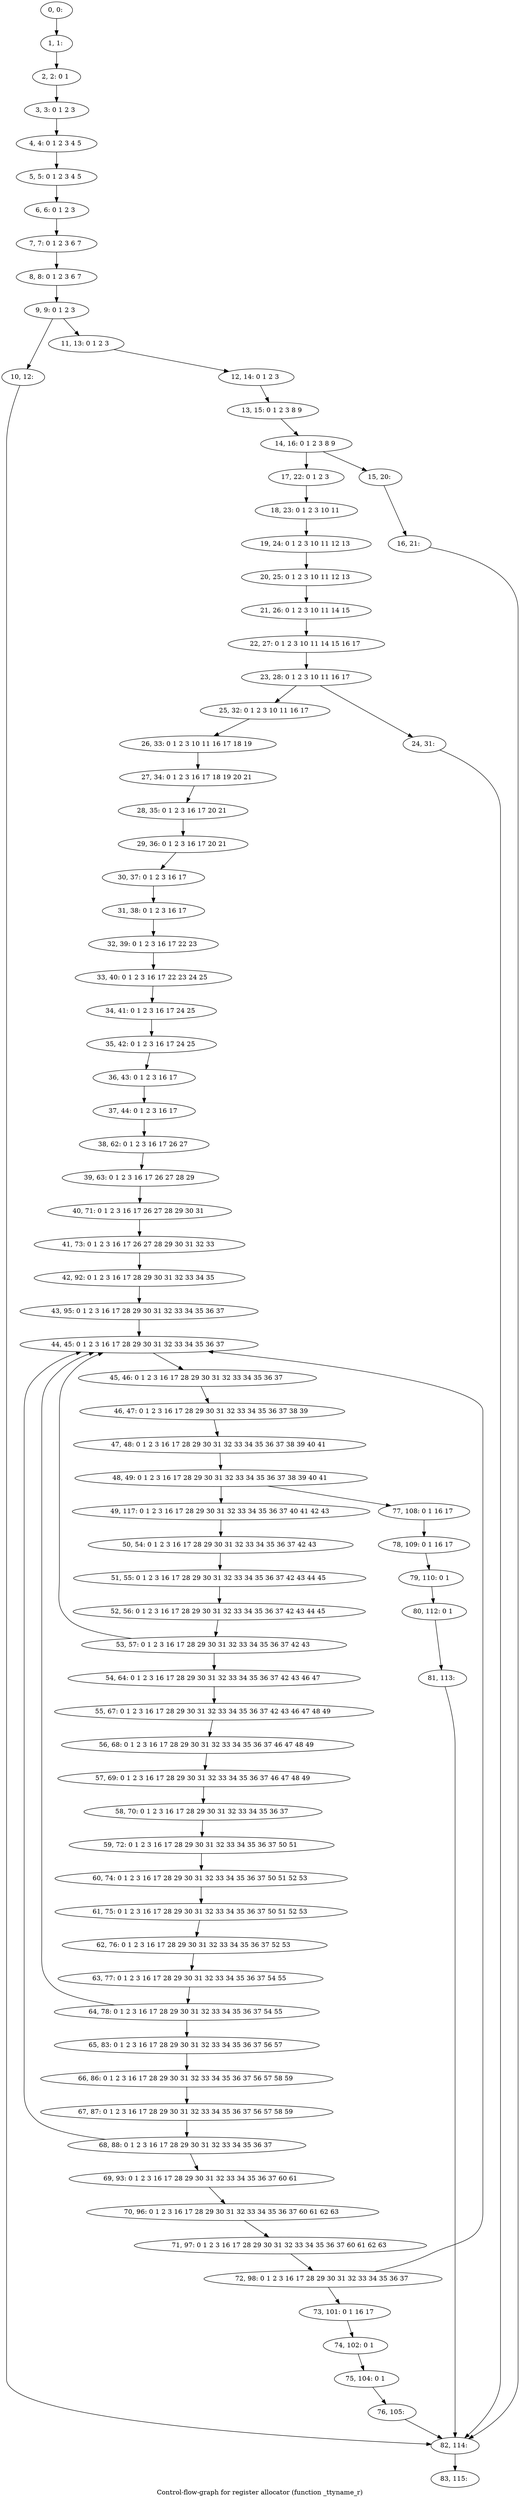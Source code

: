 digraph G {
graph [label="Control-flow-graph for register allocator (function _ttyname_r)"]
0[label="0, 0: "];
1[label="1, 1: "];
2[label="2, 2: 0 1 "];
3[label="3, 3: 0 1 2 3 "];
4[label="4, 4: 0 1 2 3 4 5 "];
5[label="5, 5: 0 1 2 3 4 5 "];
6[label="6, 6: 0 1 2 3 "];
7[label="7, 7: 0 1 2 3 6 7 "];
8[label="8, 8: 0 1 2 3 6 7 "];
9[label="9, 9: 0 1 2 3 "];
10[label="10, 12: "];
11[label="11, 13: 0 1 2 3 "];
12[label="12, 14: 0 1 2 3 "];
13[label="13, 15: 0 1 2 3 8 9 "];
14[label="14, 16: 0 1 2 3 8 9 "];
15[label="15, 20: "];
16[label="16, 21: "];
17[label="17, 22: 0 1 2 3 "];
18[label="18, 23: 0 1 2 3 10 11 "];
19[label="19, 24: 0 1 2 3 10 11 12 13 "];
20[label="20, 25: 0 1 2 3 10 11 12 13 "];
21[label="21, 26: 0 1 2 3 10 11 14 15 "];
22[label="22, 27: 0 1 2 3 10 11 14 15 16 17 "];
23[label="23, 28: 0 1 2 3 10 11 16 17 "];
24[label="24, 31: "];
25[label="25, 32: 0 1 2 3 10 11 16 17 "];
26[label="26, 33: 0 1 2 3 10 11 16 17 18 19 "];
27[label="27, 34: 0 1 2 3 16 17 18 19 20 21 "];
28[label="28, 35: 0 1 2 3 16 17 20 21 "];
29[label="29, 36: 0 1 2 3 16 17 20 21 "];
30[label="30, 37: 0 1 2 3 16 17 "];
31[label="31, 38: 0 1 2 3 16 17 "];
32[label="32, 39: 0 1 2 3 16 17 22 23 "];
33[label="33, 40: 0 1 2 3 16 17 22 23 24 25 "];
34[label="34, 41: 0 1 2 3 16 17 24 25 "];
35[label="35, 42: 0 1 2 3 16 17 24 25 "];
36[label="36, 43: 0 1 2 3 16 17 "];
37[label="37, 44: 0 1 2 3 16 17 "];
38[label="38, 62: 0 1 2 3 16 17 26 27 "];
39[label="39, 63: 0 1 2 3 16 17 26 27 28 29 "];
40[label="40, 71: 0 1 2 3 16 17 26 27 28 29 30 31 "];
41[label="41, 73: 0 1 2 3 16 17 26 27 28 29 30 31 32 33 "];
42[label="42, 92: 0 1 2 3 16 17 28 29 30 31 32 33 34 35 "];
43[label="43, 95: 0 1 2 3 16 17 28 29 30 31 32 33 34 35 36 37 "];
44[label="44, 45: 0 1 2 3 16 17 28 29 30 31 32 33 34 35 36 37 "];
45[label="45, 46: 0 1 2 3 16 17 28 29 30 31 32 33 34 35 36 37 "];
46[label="46, 47: 0 1 2 3 16 17 28 29 30 31 32 33 34 35 36 37 38 39 "];
47[label="47, 48: 0 1 2 3 16 17 28 29 30 31 32 33 34 35 36 37 38 39 40 41 "];
48[label="48, 49: 0 1 2 3 16 17 28 29 30 31 32 33 34 35 36 37 38 39 40 41 "];
49[label="49, 117: 0 1 2 3 16 17 28 29 30 31 32 33 34 35 36 37 40 41 42 43 "];
50[label="50, 54: 0 1 2 3 16 17 28 29 30 31 32 33 34 35 36 37 42 43 "];
51[label="51, 55: 0 1 2 3 16 17 28 29 30 31 32 33 34 35 36 37 42 43 44 45 "];
52[label="52, 56: 0 1 2 3 16 17 28 29 30 31 32 33 34 35 36 37 42 43 44 45 "];
53[label="53, 57: 0 1 2 3 16 17 28 29 30 31 32 33 34 35 36 37 42 43 "];
54[label="54, 64: 0 1 2 3 16 17 28 29 30 31 32 33 34 35 36 37 42 43 46 47 "];
55[label="55, 67: 0 1 2 3 16 17 28 29 30 31 32 33 34 35 36 37 42 43 46 47 48 49 "];
56[label="56, 68: 0 1 2 3 16 17 28 29 30 31 32 33 34 35 36 37 46 47 48 49 "];
57[label="57, 69: 0 1 2 3 16 17 28 29 30 31 32 33 34 35 36 37 46 47 48 49 "];
58[label="58, 70: 0 1 2 3 16 17 28 29 30 31 32 33 34 35 36 37 "];
59[label="59, 72: 0 1 2 3 16 17 28 29 30 31 32 33 34 35 36 37 50 51 "];
60[label="60, 74: 0 1 2 3 16 17 28 29 30 31 32 33 34 35 36 37 50 51 52 53 "];
61[label="61, 75: 0 1 2 3 16 17 28 29 30 31 32 33 34 35 36 37 50 51 52 53 "];
62[label="62, 76: 0 1 2 3 16 17 28 29 30 31 32 33 34 35 36 37 52 53 "];
63[label="63, 77: 0 1 2 3 16 17 28 29 30 31 32 33 34 35 36 37 54 55 "];
64[label="64, 78: 0 1 2 3 16 17 28 29 30 31 32 33 34 35 36 37 54 55 "];
65[label="65, 83: 0 1 2 3 16 17 28 29 30 31 32 33 34 35 36 37 56 57 "];
66[label="66, 86: 0 1 2 3 16 17 28 29 30 31 32 33 34 35 36 37 56 57 58 59 "];
67[label="67, 87: 0 1 2 3 16 17 28 29 30 31 32 33 34 35 36 37 56 57 58 59 "];
68[label="68, 88: 0 1 2 3 16 17 28 29 30 31 32 33 34 35 36 37 "];
69[label="69, 93: 0 1 2 3 16 17 28 29 30 31 32 33 34 35 36 37 60 61 "];
70[label="70, 96: 0 1 2 3 16 17 28 29 30 31 32 33 34 35 36 37 60 61 62 63 "];
71[label="71, 97: 0 1 2 3 16 17 28 29 30 31 32 33 34 35 36 37 60 61 62 63 "];
72[label="72, 98: 0 1 2 3 16 17 28 29 30 31 32 33 34 35 36 37 "];
73[label="73, 101: 0 1 16 17 "];
74[label="74, 102: 0 1 "];
75[label="75, 104: 0 1 "];
76[label="76, 105: "];
77[label="77, 108: 0 1 16 17 "];
78[label="78, 109: 0 1 16 17 "];
79[label="79, 110: 0 1 "];
80[label="80, 112: 0 1 "];
81[label="81, 113: "];
82[label="82, 114: "];
83[label="83, 115: "];
0->1 ;
1->2 ;
2->3 ;
3->4 ;
4->5 ;
5->6 ;
6->7 ;
7->8 ;
8->9 ;
9->10 ;
9->11 ;
10->82 ;
11->12 ;
12->13 ;
13->14 ;
14->15 ;
14->17 ;
15->16 ;
16->82 ;
17->18 ;
18->19 ;
19->20 ;
20->21 ;
21->22 ;
22->23 ;
23->24 ;
23->25 ;
24->82 ;
25->26 ;
26->27 ;
27->28 ;
28->29 ;
29->30 ;
30->31 ;
31->32 ;
32->33 ;
33->34 ;
34->35 ;
35->36 ;
36->37 ;
37->38 ;
38->39 ;
39->40 ;
40->41 ;
41->42 ;
42->43 ;
43->44 ;
44->45 ;
45->46 ;
46->47 ;
47->48 ;
48->49 ;
48->77 ;
49->50 ;
50->51 ;
51->52 ;
52->53 ;
53->54 ;
53->44 ;
54->55 ;
55->56 ;
56->57 ;
57->58 ;
58->59 ;
59->60 ;
60->61 ;
61->62 ;
62->63 ;
63->64 ;
64->65 ;
64->44 ;
65->66 ;
66->67 ;
67->68 ;
68->69 ;
68->44 ;
69->70 ;
70->71 ;
71->72 ;
72->73 ;
72->44 ;
73->74 ;
74->75 ;
75->76 ;
76->82 ;
77->78 ;
78->79 ;
79->80 ;
80->81 ;
81->82 ;
82->83 ;
}
